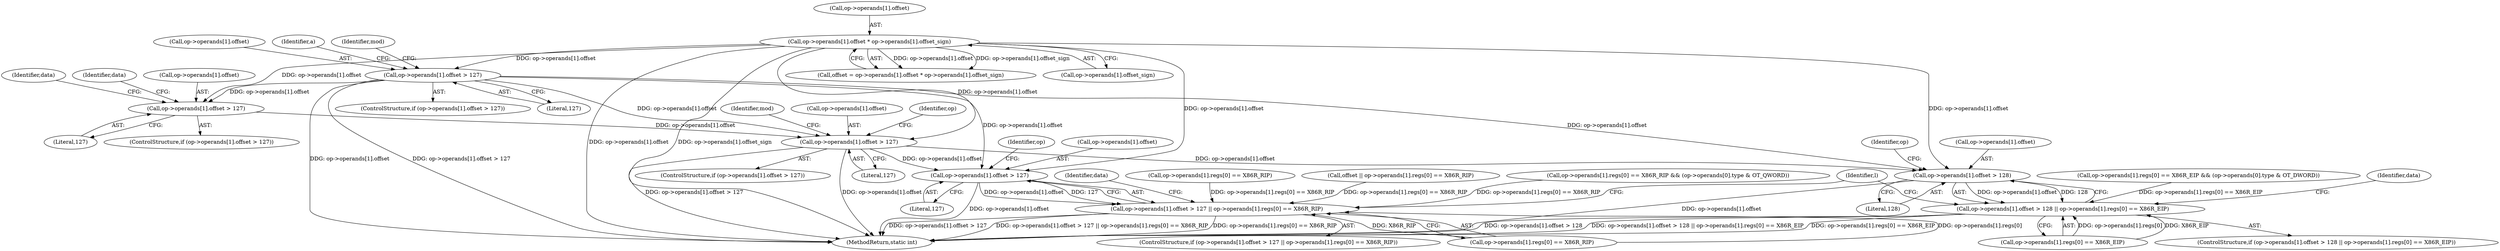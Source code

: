 digraph "0_radare2_f17bfd9f1da05f30f23a4dd05e9d2363e1406948@API" {
"1002958" [label="(Call,op->operands[1].offset > 127)"];
"1002014" [label="(Call,op->operands[1].offset * op->operands[1].offset_sign)"];
"1002849" [label="(Call,op->operands[1].offset > 127)"];
"1002903" [label="(Call,op->operands[1].offset > 127)"];
"1003094" [label="(Call,op->operands[1].offset > 128)"];
"1003093" [label="(Call,op->operands[1].offset > 128 || op->operands[1].regs[0] == X86R_EIP)"];
"1003169" [label="(Call,op->operands[1].offset > 127)"];
"1003168" [label="(Call,op->operands[1].offset > 127 || op->operands[1].regs[0] == X86R_RIP)"];
"1002849" [label="(Call,op->operands[1].offset > 127)"];
"1003216" [label="(MethodReturn,static int)"];
"1003192" [label="(Identifier,data)"];
"1003095" [label="(Call,op->operands[1].offset)"];
"1002904" [label="(Call,op->operands[1].offset)"];
"1002966" [label="(Literal,127)"];
"1003215" [label="(Identifier,l)"];
"1003102" [label="(Literal,128)"];
"1002969" [label="(Identifier,mod)"];
"1003183" [label="(Identifier,op)"];
"1002902" [label="(ControlStructure,if (op->operands[1].offset > 127))"];
"1002915" [label="(Identifier,data)"];
"1003108" [label="(Identifier,op)"];
"1002958" [label="(Call,op->operands[1].offset > 127)"];
"1002850" [label="(Call,op->operands[1].offset)"];
"1002848" [label="(ControlStructure,if (op->operands[1].offset > 127))"];
"1002943" [label="(Identifier,data)"];
"1003093" [label="(Call,op->operands[1].offset > 128 || op->operands[1].regs[0] == X86R_EIP)"];
"1003177" [label="(Literal,127)"];
"1002882" [label="(Call,op->operands[1].regs[0] == X86R_RIP)"];
"1003103" [label="(Call,op->operands[1].regs[0] == X86R_EIP)"];
"1002857" [label="(Literal,127)"];
"1002974" [label="(Call,op->operands[1].regs[0] == X86R_EIP && (op->operands[0].type & OT_DWORD))"];
"1003167" [label="(ControlStructure,if (op->operands[1].offset > 127 || op->operands[1].regs[0] == X86R_RIP))"];
"1002957" [label="(ControlStructure,if (op->operands[1].offset > 127))"];
"1002015" [label="(Call,op->operands[1].offset)"];
"1002014" [label="(Call,op->operands[1].offset * op->operands[1].offset_sign)"];
"1003147" [label="(Call,offset || op->operands[1].regs[0] == X86R_RIP)"];
"1002903" [label="(Call,op->operands[1].offset > 127)"];
"1002866" [label="(Identifier,a)"];
"1003117" [label="(Identifier,data)"];
"1002012" [label="(Call,offset = op->operands[1].offset * op->operands[1].offset_sign)"];
"1003168" [label="(Call,op->operands[1].offset > 127 || op->operands[1].regs[0] == X86R_RIP)"];
"1003094" [label="(Call,op->operands[1].offset > 128)"];
"1002022" [label="(Call,op->operands[1].offset_sign)"];
"1003169" [label="(Call,op->operands[1].offset > 127)"];
"1002911" [label="(Literal,127)"];
"1002959" [label="(Call,op->operands[1].offset)"];
"1002860" [label="(Identifier,mod)"];
"1003178" [label="(Call,op->operands[1].regs[0] == X86R_RIP)"];
"1003004" [label="(Call,op->operands[1].regs[0] == X86R_RIP && (op->operands[0].type & OT_QWORD))"];
"1003092" [label="(ControlStructure,if (op->operands[1].offset > 128 || op->operands[1].regs[0] == X86R_EIP))"];
"1003068" [label="(Identifier,op)"];
"1003170" [label="(Call,op->operands[1].offset)"];
"1002958" -> "1002957"  [label="AST: "];
"1002958" -> "1002966"  [label="CFG: "];
"1002959" -> "1002958"  [label="AST: "];
"1002966" -> "1002958"  [label="AST: "];
"1002969" -> "1002958"  [label="CFG: "];
"1003068" -> "1002958"  [label="CFG: "];
"1002958" -> "1003216"  [label="DDG: op->operands[1].offset > 127"];
"1002958" -> "1003216"  [label="DDG: op->operands[1].offset"];
"1002014" -> "1002958"  [label="DDG: op->operands[1].offset"];
"1002849" -> "1002958"  [label="DDG: op->operands[1].offset"];
"1002903" -> "1002958"  [label="DDG: op->operands[1].offset"];
"1002958" -> "1003094"  [label="DDG: op->operands[1].offset"];
"1002958" -> "1003169"  [label="DDG: op->operands[1].offset"];
"1002014" -> "1002012"  [label="AST: "];
"1002014" -> "1002022"  [label="CFG: "];
"1002015" -> "1002014"  [label="AST: "];
"1002022" -> "1002014"  [label="AST: "];
"1002012" -> "1002014"  [label="CFG: "];
"1002014" -> "1003216"  [label="DDG: op->operands[1].offset"];
"1002014" -> "1003216"  [label="DDG: op->operands[1].offset_sign"];
"1002014" -> "1002012"  [label="DDG: op->operands[1].offset"];
"1002014" -> "1002012"  [label="DDG: op->operands[1].offset_sign"];
"1002014" -> "1002849"  [label="DDG: op->operands[1].offset"];
"1002014" -> "1002903"  [label="DDG: op->operands[1].offset"];
"1002014" -> "1003094"  [label="DDG: op->operands[1].offset"];
"1002014" -> "1003169"  [label="DDG: op->operands[1].offset"];
"1002849" -> "1002848"  [label="AST: "];
"1002849" -> "1002857"  [label="CFG: "];
"1002850" -> "1002849"  [label="AST: "];
"1002857" -> "1002849"  [label="AST: "];
"1002860" -> "1002849"  [label="CFG: "];
"1002866" -> "1002849"  [label="CFG: "];
"1002849" -> "1003216"  [label="DDG: op->operands[1].offset > 127"];
"1002849" -> "1003216"  [label="DDG: op->operands[1].offset"];
"1002849" -> "1002903"  [label="DDG: op->operands[1].offset"];
"1002849" -> "1003094"  [label="DDG: op->operands[1].offset"];
"1002849" -> "1003169"  [label="DDG: op->operands[1].offset"];
"1002903" -> "1002902"  [label="AST: "];
"1002903" -> "1002911"  [label="CFG: "];
"1002904" -> "1002903"  [label="AST: "];
"1002911" -> "1002903"  [label="AST: "];
"1002915" -> "1002903"  [label="CFG: "];
"1002943" -> "1002903"  [label="CFG: "];
"1003094" -> "1003093"  [label="AST: "];
"1003094" -> "1003102"  [label="CFG: "];
"1003095" -> "1003094"  [label="AST: "];
"1003102" -> "1003094"  [label="AST: "];
"1003108" -> "1003094"  [label="CFG: "];
"1003093" -> "1003094"  [label="CFG: "];
"1003094" -> "1003216"  [label="DDG: op->operands[1].offset"];
"1003094" -> "1003093"  [label="DDG: op->operands[1].offset"];
"1003094" -> "1003093"  [label="DDG: 128"];
"1003093" -> "1003092"  [label="AST: "];
"1003093" -> "1003103"  [label="CFG: "];
"1003103" -> "1003093"  [label="AST: "];
"1003117" -> "1003093"  [label="CFG: "];
"1003215" -> "1003093"  [label="CFG: "];
"1003093" -> "1003216"  [label="DDG: op->operands[1].offset > 128"];
"1003093" -> "1003216"  [label="DDG: op->operands[1].offset > 128 || op->operands[1].regs[0] == X86R_EIP"];
"1003093" -> "1003216"  [label="DDG: op->operands[1].regs[0] == X86R_EIP"];
"1003103" -> "1003093"  [label="DDG: op->operands[1].regs[0]"];
"1003103" -> "1003093"  [label="DDG: X86R_EIP"];
"1002974" -> "1003093"  [label="DDG: op->operands[1].regs[0] == X86R_EIP"];
"1003169" -> "1003168"  [label="AST: "];
"1003169" -> "1003177"  [label="CFG: "];
"1003170" -> "1003169"  [label="AST: "];
"1003177" -> "1003169"  [label="AST: "];
"1003183" -> "1003169"  [label="CFG: "];
"1003168" -> "1003169"  [label="CFG: "];
"1003169" -> "1003216"  [label="DDG: op->operands[1].offset"];
"1003169" -> "1003168"  [label="DDG: op->operands[1].offset"];
"1003169" -> "1003168"  [label="DDG: 127"];
"1003168" -> "1003167"  [label="AST: "];
"1003168" -> "1003178"  [label="CFG: "];
"1003178" -> "1003168"  [label="AST: "];
"1003192" -> "1003168"  [label="CFG: "];
"1003215" -> "1003168"  [label="CFG: "];
"1003168" -> "1003216"  [label="DDG: op->operands[1].offset > 127"];
"1003168" -> "1003216"  [label="DDG: op->operands[1].offset > 127 || op->operands[1].regs[0] == X86R_RIP"];
"1003168" -> "1003216"  [label="DDG: op->operands[1].regs[0] == X86R_RIP"];
"1002882" -> "1003168"  [label="DDG: op->operands[1].regs[0] == X86R_RIP"];
"1003004" -> "1003168"  [label="DDG: op->operands[1].regs[0] == X86R_RIP"];
"1003147" -> "1003168"  [label="DDG: op->operands[1].regs[0] == X86R_RIP"];
"1003178" -> "1003168"  [label="DDG: op->operands[1].regs[0]"];
"1003178" -> "1003168"  [label="DDG: X86R_RIP"];
}
